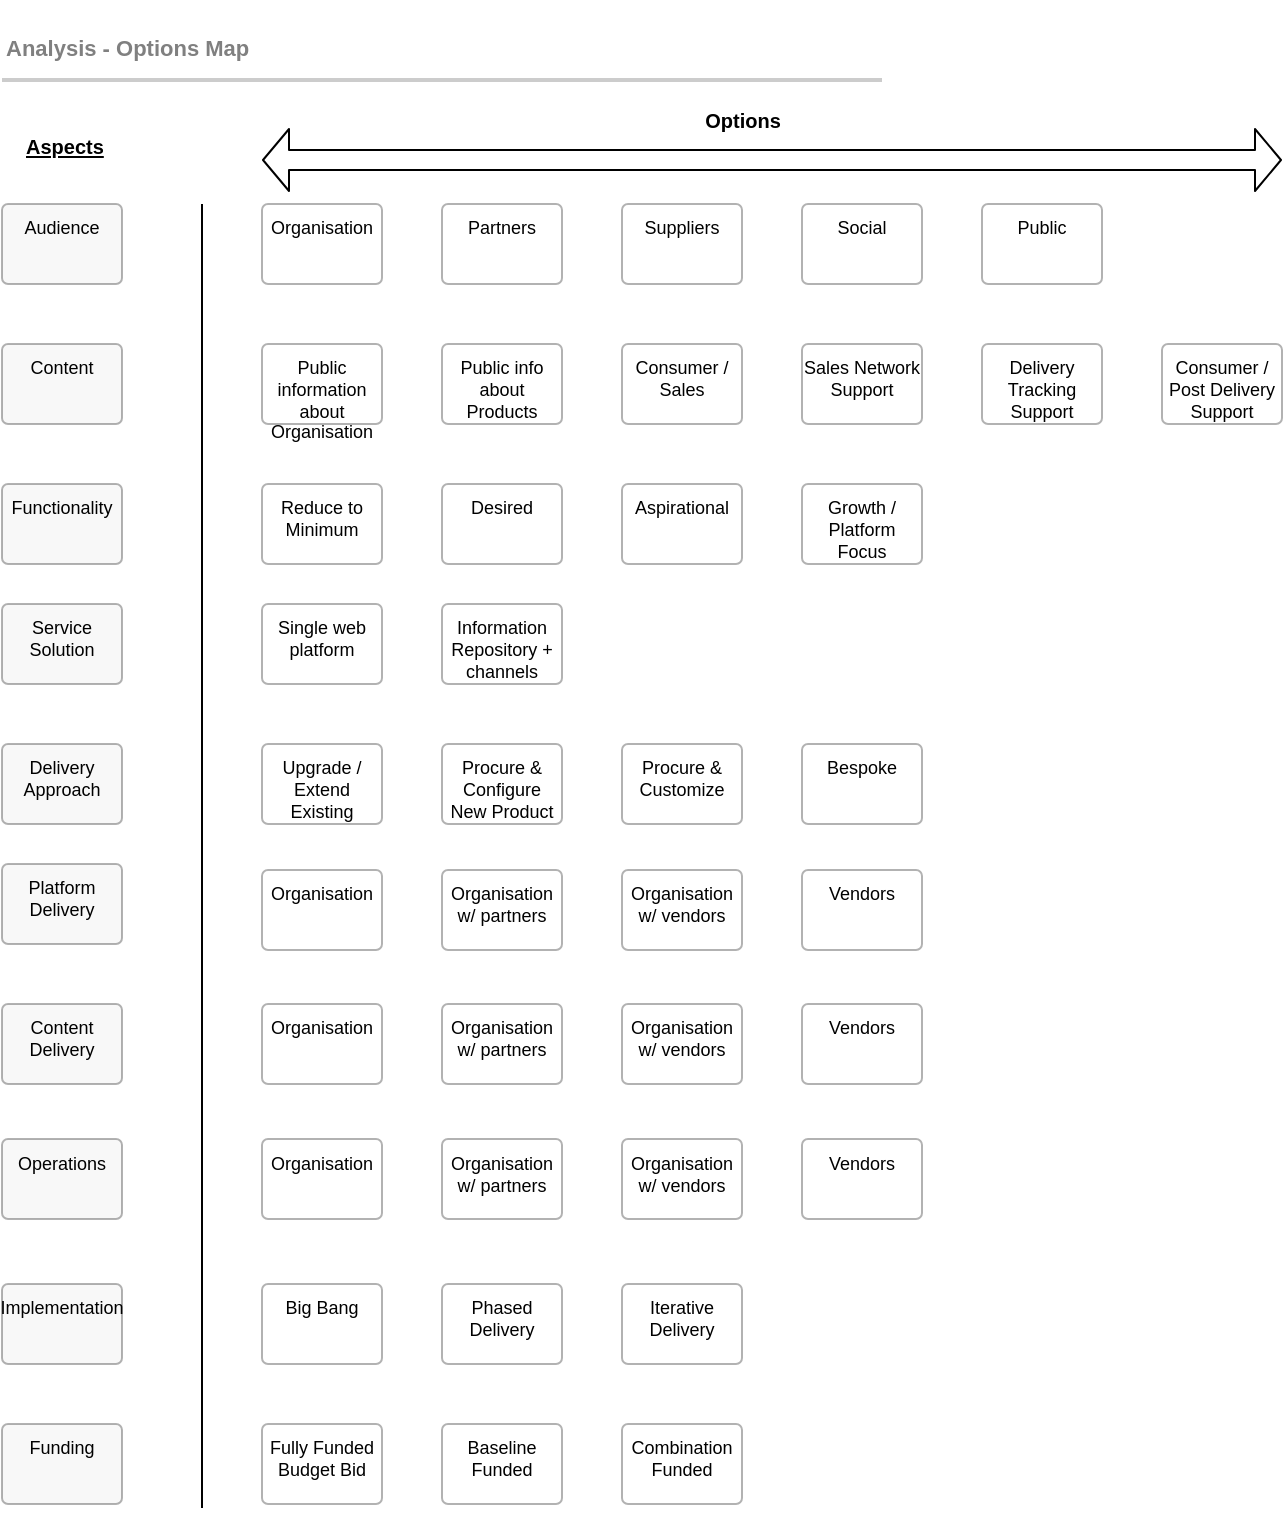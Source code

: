 <mxfile version="17.5.0" type="google"><diagram id="_RS980yR0WwHK0rw2FTp" name="Analysis/Options Map"><mxGraphModel grid="1" page="1" gridSize="10" guides="1" tooltips="1" connect="1" arrows="1" fold="1" pageScale="1" pageWidth="827" pageHeight="1169" math="0" shadow="0"><root><mxCell id="4MaEUd-Mf5fPVeiCxZ8Z-0"/><mxCell id="4MaEUd-Mf5fPVeiCxZ8Z-1" parent="4MaEUd-Mf5fPVeiCxZ8Z-0"/><mxCell id="4JaIZu7UCzWEp16h8TyP-0" value="Audience" style="rounded=1;whiteSpace=wrap;html=1;strokeWidth=1;fillColor=#E6E6E6;fontSize=9;align=center;opacity=30;horizontal=1;verticalAlign=top;arcSize=6;container=0;absoluteArcSize=1;recursiveResize=0;" vertex="1" parent="4MaEUd-Mf5fPVeiCxZ8Z-1"><mxGeometry x="40" y="142" width="60" height="40" as="geometry"/></mxCell><mxCell id="4JaIZu7UCzWEp16h8TyP-1" value="Service Solution" style="rounded=1;whiteSpace=wrap;html=1;strokeWidth=1;fillColor=#E6E6E6;fontSize=9;align=center;opacity=30;horizontal=1;verticalAlign=top;arcSize=6;container=0;absoluteArcSize=1;recursiveResize=0;" vertex="1" parent="4MaEUd-Mf5fPVeiCxZ8Z-1"><mxGeometry x="40" y="342" width="60" height="40" as="geometry"/></mxCell><mxCell id="4JaIZu7UCzWEp16h8TyP-2" value="Single web platform" style="rounded=1;whiteSpace=wrap;html=1;strokeWidth=1;fillColor=none;fontSize=9;align=center;opacity=30;horizontal=1;verticalAlign=top;arcSize=6;container=0;absoluteArcSize=1;recursiveResize=0;" vertex="1" parent="4MaEUd-Mf5fPVeiCxZ8Z-1"><mxGeometry x="170" y="342" width="60" height="40" as="geometry"/></mxCell><mxCell id="4JaIZu7UCzWEp16h8TyP-3" value="Platform Delivery" style="rounded=1;whiteSpace=wrap;html=1;strokeWidth=1;fillColor=#E6E6E6;fontSize=9;align=center;opacity=30;horizontal=1;verticalAlign=top;arcSize=6;container=0;absoluteArcSize=1;recursiveResize=0;" vertex="1" parent="4MaEUd-Mf5fPVeiCxZ8Z-1"><mxGeometry x="40" y="472" width="60" height="40" as="geometry"/></mxCell><mxCell id="4JaIZu7UCzWEp16h8TyP-4" value="Functionality" style="rounded=1;whiteSpace=wrap;html=1;strokeWidth=1;fillColor=#E6E6E6;fontSize=9;align=center;opacity=30;horizontal=1;verticalAlign=top;arcSize=6;container=0;absoluteArcSize=1;recursiveResize=0;" vertex="1" parent="4MaEUd-Mf5fPVeiCxZ8Z-1"><mxGeometry x="40" y="282" width="60" height="40" as="geometry"/></mxCell><mxCell id="4JaIZu7UCzWEp16h8TyP-5" value="Operations" style="rounded=1;whiteSpace=wrap;html=1;strokeWidth=1;fillColor=#E6E6E6;fontSize=9;align=center;opacity=30;horizontal=1;verticalAlign=top;arcSize=6;container=0;absoluteArcSize=1;recursiveResize=0;" vertex="1" parent="4MaEUd-Mf5fPVeiCxZ8Z-1"><mxGeometry x="40" y="609.5" width="60" height="40" as="geometry"/></mxCell><mxCell id="4JaIZu7UCzWEp16h8TyP-7" value="Implementation" style="rounded=1;whiteSpace=wrap;html=1;strokeWidth=1;fillColor=#E6E6E6;fontSize=9;align=center;opacity=30;horizontal=1;verticalAlign=top;arcSize=6;container=0;absoluteArcSize=1;recursiveResize=0;" vertex="1" parent="4MaEUd-Mf5fPVeiCxZ8Z-1"><mxGeometry x="40" y="682" width="60" height="40" as="geometry"/></mxCell><mxCell id="4JaIZu7UCzWEp16h8TyP-8" value="Content" style="rounded=1;whiteSpace=wrap;html=1;strokeWidth=1;fillColor=#E6E6E6;fontSize=9;align=center;opacity=30;horizontal=1;verticalAlign=top;arcSize=6;container=0;absoluteArcSize=1;recursiveResize=0;" vertex="1" parent="4MaEUd-Mf5fPVeiCxZ8Z-1"><mxGeometry x="40" y="212" width="60" height="40" as="geometry"/></mxCell><mxCell id="4JaIZu7UCzWEp16h8TyP-10" value="Funding" style="rounded=1;whiteSpace=wrap;html=1;strokeWidth=1;fillColor=#E6E6E6;fontSize=9;align=center;opacity=30;horizontal=1;verticalAlign=top;arcSize=6;container=0;absoluteArcSize=1;recursiveResize=0;" vertex="1" parent="4MaEUd-Mf5fPVeiCxZ8Z-1"><mxGeometry x="40" y="752" width="60" height="40" as="geometry"/></mxCell><mxCell id="4JaIZu7UCzWEp16h8TyP-11" value="Delivery Approach" style="rounded=1;whiteSpace=wrap;html=1;strokeWidth=1;fillColor=#E6E6E6;fontSize=9;align=center;opacity=30;horizontal=1;verticalAlign=top;arcSize=6;container=0;absoluteArcSize=1;recursiveResize=0;" vertex="1" parent="4MaEUd-Mf5fPVeiCxZ8Z-1"><mxGeometry x="40" y="412" width="60" height="40" as="geometry"/></mxCell><mxCell id="4JaIZu7UCzWEp16h8TyP-13" value="Information Repository + channels" style="rounded=1;whiteSpace=wrap;html=1;strokeWidth=1;fillColor=none;fontSize=9;align=center;opacity=30;horizontal=1;verticalAlign=top;arcSize=6;container=0;absoluteArcSize=1;recursiveResize=0;" vertex="1" parent="4MaEUd-Mf5fPVeiCxZ8Z-1"><mxGeometry x="260" y="342" width="60" height="40" as="geometry"/></mxCell><mxCell id="4JaIZu7UCzWEp16h8TyP-14" value="Organisation" style="rounded=1;whiteSpace=wrap;html=1;strokeWidth=1;fillColor=none;fontSize=9;align=center;opacity=30;horizontal=1;verticalAlign=top;arcSize=6;container=0;absoluteArcSize=1;recursiveResize=0;" vertex="1" parent="4MaEUd-Mf5fPVeiCxZ8Z-1"><mxGeometry x="170" y="475" width="60" height="40" as="geometry"/></mxCell><mxCell id="4JaIZu7UCzWEp16h8TyP-15" value="Organisation w/ partners" style="rounded=1;whiteSpace=wrap;html=1;strokeWidth=1;fillColor=none;fontSize=9;align=center;opacity=30;horizontal=1;verticalAlign=top;arcSize=6;container=0;absoluteArcSize=1;recursiveResize=0;" vertex="1" parent="4MaEUd-Mf5fPVeiCxZ8Z-1"><mxGeometry x="260" y="475" width="60" height="40" as="geometry"/></mxCell><mxCell id="4JaIZu7UCzWEp16h8TyP-16" value="Organisation w/ vendors" style="rounded=1;whiteSpace=wrap;html=1;strokeWidth=1;fillColor=none;fontSize=9;align=center;opacity=30;horizontal=1;verticalAlign=top;arcSize=6;container=0;absoluteArcSize=1;recursiveResize=0;" vertex="1" parent="4MaEUd-Mf5fPVeiCxZ8Z-1"><mxGeometry x="350" y="475" width="60" height="40" as="geometry"/></mxCell><mxCell id="4JaIZu7UCzWEp16h8TyP-17" value="Vendors" style="rounded=1;whiteSpace=wrap;html=1;strokeWidth=1;fillColor=none;fontSize=9;align=center;opacity=30;horizontal=1;verticalAlign=top;arcSize=6;container=0;absoluteArcSize=1;recursiveResize=0;" vertex="1" parent="4MaEUd-Mf5fPVeiCxZ8Z-1"><mxGeometry x="440" y="475" width="60" height="40" as="geometry"/></mxCell><mxCell id="4JaIZu7UCzWEp16h8TyP-18" value="Content Delivery" style="rounded=1;whiteSpace=wrap;html=1;strokeWidth=1;fillColor=#E6E6E6;fontSize=9;align=center;opacity=30;horizontal=1;verticalAlign=top;arcSize=6;container=0;absoluteArcSize=1;recursiveResize=0;" vertex="1" parent="4MaEUd-Mf5fPVeiCxZ8Z-1"><mxGeometry x="40" y="542" width="60" height="40" as="geometry"/></mxCell><mxCell id="4JaIZu7UCzWEp16h8TyP-20" value="Upgrade / Extend Existing" style="rounded=1;whiteSpace=wrap;html=1;strokeWidth=1;fillColor=none;fontSize=9;align=center;opacity=30;horizontal=1;verticalAlign=top;arcSize=6;container=0;absoluteArcSize=1;recursiveResize=0;" vertex="1" parent="4MaEUd-Mf5fPVeiCxZ8Z-1"><mxGeometry x="170" y="412" width="60" height="40" as="geometry"/></mxCell><mxCell id="4JaIZu7UCzWEp16h8TyP-21" value="Procure &amp;amp; Configure New Product" style="rounded=1;whiteSpace=wrap;html=1;strokeWidth=1;fillColor=none;fontSize=9;align=center;opacity=30;horizontal=1;verticalAlign=top;arcSize=6;container=0;absoluteArcSize=1;recursiveResize=0;" vertex="1" parent="4MaEUd-Mf5fPVeiCxZ8Z-1"><mxGeometry x="260" y="412" width="60" height="40" as="geometry"/></mxCell><mxCell id="4JaIZu7UCzWEp16h8TyP-22" value="Procure &amp;amp; Customize" style="rounded=1;whiteSpace=wrap;html=1;strokeWidth=1;fillColor=none;fontSize=9;align=center;opacity=30;horizontal=1;verticalAlign=top;arcSize=6;container=0;absoluteArcSize=1;recursiveResize=0;" vertex="1" parent="4MaEUd-Mf5fPVeiCxZ8Z-1"><mxGeometry x="350" y="412" width="60" height="40" as="geometry"/></mxCell><mxCell id="4JaIZu7UCzWEp16h8TyP-23" value="Bespoke" style="rounded=1;whiteSpace=wrap;html=1;strokeWidth=1;fillColor=none;fontSize=9;align=center;opacity=30;horizontal=1;verticalAlign=top;arcSize=6;container=0;absoluteArcSize=1;recursiveResize=0;" vertex="1" parent="4MaEUd-Mf5fPVeiCxZ8Z-1"><mxGeometry x="440" y="412" width="60" height="40" as="geometry"/></mxCell><mxCell id="4JaIZu7UCzWEp16h8TyP-24" value="Organisation" style="rounded=1;whiteSpace=wrap;html=1;strokeWidth=1;fillColor=none;fontSize=9;align=center;opacity=30;horizontal=1;verticalAlign=top;arcSize=6;container=0;absoluteArcSize=1;recursiveResize=0;" vertex="1" parent="4MaEUd-Mf5fPVeiCxZ8Z-1"><mxGeometry x="170" y="542" width="60" height="40" as="geometry"/></mxCell><mxCell id="4JaIZu7UCzWEp16h8TyP-25" value="Organisation w/ partners" style="rounded=1;whiteSpace=wrap;html=1;strokeWidth=1;fillColor=none;fontSize=9;align=center;opacity=30;horizontal=1;verticalAlign=top;arcSize=6;container=0;absoluteArcSize=1;recursiveResize=0;" vertex="1" parent="4MaEUd-Mf5fPVeiCxZ8Z-1"><mxGeometry x="260" y="542" width="60" height="40" as="geometry"/></mxCell><mxCell id="4JaIZu7UCzWEp16h8TyP-26" value="Organisation w/ vendors" style="rounded=1;whiteSpace=wrap;html=1;strokeWidth=1;fillColor=none;fontSize=9;align=center;opacity=30;horizontal=1;verticalAlign=top;arcSize=6;container=0;absoluteArcSize=1;recursiveResize=0;" vertex="1" parent="4MaEUd-Mf5fPVeiCxZ8Z-1"><mxGeometry x="350" y="542" width="60" height="40" as="geometry"/></mxCell><mxCell id="4JaIZu7UCzWEp16h8TyP-27" value="Vendors" style="rounded=1;whiteSpace=wrap;html=1;strokeWidth=1;fillColor=none;fontSize=9;align=center;opacity=30;horizontal=1;verticalAlign=top;arcSize=6;container=0;absoluteArcSize=1;recursiveResize=0;" vertex="1" parent="4MaEUd-Mf5fPVeiCxZ8Z-1"><mxGeometry x="440" y="542" width="60" height="40" as="geometry"/></mxCell><mxCell id="4JaIZu7UCzWEp16h8TyP-28" value="Big Bang" style="rounded=1;whiteSpace=wrap;html=1;strokeWidth=1;fillColor=none;fontSize=9;align=center;opacity=30;horizontal=1;verticalAlign=top;arcSize=6;container=0;absoluteArcSize=1;recursiveResize=0;" vertex="1" parent="4MaEUd-Mf5fPVeiCxZ8Z-1"><mxGeometry x="170" y="682" width="60" height="40" as="geometry"/></mxCell><mxCell id="4JaIZu7UCzWEp16h8TyP-29" value="Phased Delivery" style="rounded=1;whiteSpace=wrap;html=1;strokeWidth=1;fillColor=none;fontSize=9;align=center;opacity=30;horizontal=1;verticalAlign=top;arcSize=6;container=0;absoluteArcSize=1;recursiveResize=0;" vertex="1" parent="4MaEUd-Mf5fPVeiCxZ8Z-1"><mxGeometry x="260" y="682" width="60" height="40" as="geometry"/></mxCell><mxCell id="4JaIZu7UCzWEp16h8TyP-30" value="Iterative Delivery" style="rounded=1;whiteSpace=wrap;html=1;strokeWidth=1;fillColor=none;fontSize=9;align=center;opacity=30;horizontal=1;verticalAlign=top;arcSize=6;container=0;absoluteArcSize=1;recursiveResize=0;" vertex="1" parent="4MaEUd-Mf5fPVeiCxZ8Z-1"><mxGeometry x="350" y="682" width="60" height="40" as="geometry"/></mxCell><mxCell id="4JaIZu7UCzWEp16h8TyP-31" value="Fully Funded Budget Bid" style="rounded=1;whiteSpace=wrap;html=1;strokeWidth=1;fillColor=none;fontSize=9;align=center;opacity=30;horizontal=1;verticalAlign=top;arcSize=6;container=0;absoluteArcSize=1;recursiveResize=0;" vertex="1" parent="4MaEUd-Mf5fPVeiCxZ8Z-1"><mxGeometry x="170" y="752" width="60" height="40" as="geometry"/></mxCell><mxCell id="4JaIZu7UCzWEp16h8TyP-32" value="Baseline Funded" style="rounded=1;whiteSpace=wrap;html=1;strokeWidth=1;fillColor=none;fontSize=9;align=center;opacity=30;horizontal=1;verticalAlign=top;arcSize=6;container=0;absoluteArcSize=1;recursiveResize=0;" vertex="1" parent="4MaEUd-Mf5fPVeiCxZ8Z-1"><mxGeometry x="260" y="752" width="60" height="40" as="geometry"/></mxCell><mxCell id="4JaIZu7UCzWEp16h8TyP-33" value="Combination Funded" style="rounded=1;whiteSpace=wrap;html=1;strokeWidth=1;fillColor=none;fontSize=9;align=center;opacity=30;horizontal=1;verticalAlign=top;arcSize=6;container=0;absoluteArcSize=1;recursiveResize=0;" vertex="1" parent="4MaEUd-Mf5fPVeiCxZ8Z-1"><mxGeometry x="350" y="752" width="60" height="40" as="geometry"/></mxCell><mxCell id="4JaIZu7UCzWEp16h8TyP-34" value="Organisation" style="rounded=1;whiteSpace=wrap;html=1;strokeWidth=1;fillColor=none;fontSize=9;align=center;opacity=30;horizontal=1;verticalAlign=top;arcSize=6;container=0;absoluteArcSize=1;recursiveResize=0;" vertex="1" parent="4MaEUd-Mf5fPVeiCxZ8Z-1"><mxGeometry x="170" y="609.5" width="60" height="40" as="geometry"/></mxCell><mxCell id="4JaIZu7UCzWEp16h8TyP-35" value="Organisation w/ partners" style="rounded=1;whiteSpace=wrap;html=1;strokeWidth=1;fillColor=none;fontSize=9;align=center;opacity=30;horizontal=1;verticalAlign=top;arcSize=6;container=0;absoluteArcSize=1;recursiveResize=0;" vertex="1" parent="4MaEUd-Mf5fPVeiCxZ8Z-1"><mxGeometry x="260" y="609.5" width="60" height="40" as="geometry"/></mxCell><mxCell id="4JaIZu7UCzWEp16h8TyP-36" value="Organisation w/ vendors" style="rounded=1;whiteSpace=wrap;html=1;strokeWidth=1;fillColor=none;fontSize=9;align=center;opacity=30;horizontal=1;verticalAlign=top;arcSize=6;container=0;absoluteArcSize=1;recursiveResize=0;" vertex="1" parent="4MaEUd-Mf5fPVeiCxZ8Z-1"><mxGeometry x="350" y="609.5" width="60" height="40" as="geometry"/></mxCell><mxCell id="4JaIZu7UCzWEp16h8TyP-37" value="Vendors" style="rounded=1;whiteSpace=wrap;html=1;strokeWidth=1;fillColor=none;fontSize=9;align=center;opacity=30;horizontal=1;verticalAlign=top;arcSize=6;container=0;absoluteArcSize=1;recursiveResize=0;" vertex="1" parent="4MaEUd-Mf5fPVeiCxZ8Z-1"><mxGeometry x="440" y="609.5" width="60" height="40" as="geometry"/></mxCell><mxCell id="4JaIZu7UCzWEp16h8TyP-38" value="Reduce to Minimum" style="rounded=1;whiteSpace=wrap;html=1;strokeWidth=1;fillColor=none;fontSize=9;align=center;opacity=30;horizontal=1;verticalAlign=top;arcSize=6;container=0;absoluteArcSize=1;recursiveResize=0;" vertex="1" parent="4MaEUd-Mf5fPVeiCxZ8Z-1"><mxGeometry x="170" y="282" width="60" height="40" as="geometry"/></mxCell><mxCell id="4JaIZu7UCzWEp16h8TyP-39" value="Desired" style="rounded=1;whiteSpace=wrap;html=1;strokeWidth=1;fillColor=none;fontSize=9;align=center;opacity=30;horizontal=1;verticalAlign=top;arcSize=6;container=0;absoluteArcSize=1;recursiveResize=0;" vertex="1" parent="4MaEUd-Mf5fPVeiCxZ8Z-1"><mxGeometry x="260" y="282" width="60" height="40" as="geometry"/></mxCell><mxCell id="4JaIZu7UCzWEp16h8TyP-40" value="Aspirational" style="rounded=1;whiteSpace=wrap;html=1;strokeWidth=1;fillColor=none;fontSize=9;align=center;opacity=30;horizontal=1;verticalAlign=top;arcSize=6;container=0;absoluteArcSize=1;recursiveResize=0;" vertex="1" parent="4MaEUd-Mf5fPVeiCxZ8Z-1"><mxGeometry x="350" y="282" width="60" height="40" as="geometry"/></mxCell><mxCell id="4JaIZu7UCzWEp16h8TyP-41" value="Growth / Platform Focus" style="rounded=1;whiteSpace=wrap;html=1;strokeWidth=1;fillColor=none;fontSize=9;align=center;opacity=30;horizontal=1;verticalAlign=top;arcSize=6;container=0;absoluteArcSize=1;recursiveResize=0;" vertex="1" parent="4MaEUd-Mf5fPVeiCxZ8Z-1"><mxGeometry x="440" y="282" width="60" height="40" as="geometry"/></mxCell><mxCell id="4JaIZu7UCzWEp16h8TyP-42" value="Organisation" style="rounded=1;whiteSpace=wrap;html=1;strokeWidth=1;fillColor=none;fontSize=9;align=center;opacity=30;horizontal=1;verticalAlign=top;arcSize=6;container=0;absoluteArcSize=1;recursiveResize=0;" vertex="1" parent="4MaEUd-Mf5fPVeiCxZ8Z-1"><mxGeometry x="170" y="142" width="60" height="40" as="geometry"/></mxCell><mxCell id="4JaIZu7UCzWEp16h8TyP-43" value="Partners" style="rounded=1;whiteSpace=wrap;html=1;strokeWidth=1;fillColor=none;fontSize=9;align=center;opacity=30;horizontal=1;verticalAlign=top;arcSize=6;container=0;absoluteArcSize=1;recursiveResize=0;" vertex="1" parent="4MaEUd-Mf5fPVeiCxZ8Z-1"><mxGeometry x="260" y="142" width="60" height="40" as="geometry"/></mxCell><mxCell id="4JaIZu7UCzWEp16h8TyP-44" value="Suppliers" style="rounded=1;whiteSpace=wrap;html=1;strokeWidth=1;fillColor=none;fontSize=9;align=center;opacity=30;horizontal=1;verticalAlign=top;arcSize=6;container=0;absoluteArcSize=1;recursiveResize=0;" vertex="1" parent="4MaEUd-Mf5fPVeiCxZ8Z-1"><mxGeometry x="350" y="142" width="60" height="40" as="geometry"/></mxCell><mxCell id="4JaIZu7UCzWEp16h8TyP-45" value="Social" style="rounded=1;whiteSpace=wrap;html=1;strokeWidth=1;fillColor=none;fontSize=9;align=center;opacity=30;horizontal=1;verticalAlign=top;arcSize=6;container=0;absoluteArcSize=1;recursiveResize=0;" vertex="1" parent="4MaEUd-Mf5fPVeiCxZ8Z-1"><mxGeometry x="440" y="142" width="60" height="40" as="geometry"/></mxCell><mxCell id="4JaIZu7UCzWEp16h8TyP-46" value="Public" style="rounded=1;whiteSpace=wrap;html=1;strokeWidth=1;fillColor=none;fontSize=9;align=center;opacity=30;horizontal=1;verticalAlign=top;arcSize=6;container=0;absoluteArcSize=1;recursiveResize=0;" vertex="1" parent="4MaEUd-Mf5fPVeiCxZ8Z-1"><mxGeometry x="530" y="142" width="60" height="40" as="geometry"/></mxCell><mxCell id="4JaIZu7UCzWEp16h8TyP-47" value="Public info about Products" style="rounded=1;whiteSpace=wrap;html=1;strokeWidth=1;fillColor=none;fontSize=9;align=center;opacity=30;horizontal=1;verticalAlign=top;arcSize=6;container=0;absoluteArcSize=1;recursiveResize=0;" vertex="1" parent="4MaEUd-Mf5fPVeiCxZ8Z-1"><mxGeometry x="260" y="212" width="60" height="40" as="geometry"/></mxCell><mxCell id="4JaIZu7UCzWEp16h8TyP-48" value="Consumer / Sales" style="rounded=1;whiteSpace=wrap;html=1;strokeWidth=1;fillColor=none;fontSize=9;align=center;opacity=30;horizontal=1;verticalAlign=top;arcSize=6;container=0;absoluteArcSize=1;recursiveResize=0;" vertex="1" parent="4MaEUd-Mf5fPVeiCxZ8Z-1"><mxGeometry x="350" y="212" width="60" height="40" as="geometry"/></mxCell><mxCell id="4JaIZu7UCzWEp16h8TyP-49" value="Sales&amp;nbsp;Network Support" style="rounded=1;whiteSpace=wrap;html=1;strokeWidth=1;fillColor=none;fontSize=9;align=center;opacity=30;horizontal=1;verticalAlign=top;arcSize=6;container=0;absoluteArcSize=1;recursiveResize=0;" vertex="1" parent="4MaEUd-Mf5fPVeiCxZ8Z-1"><mxGeometry x="440" y="212" width="60" height="40" as="geometry"/></mxCell><mxCell id="4JaIZu7UCzWEp16h8TyP-50" value="Consumer / Post Delivery Support" style="rounded=1;whiteSpace=wrap;html=1;strokeWidth=1;fillColor=none;fontSize=9;align=center;opacity=30;horizontal=1;verticalAlign=top;arcSize=6;container=0;absoluteArcSize=1;recursiveResize=0;" vertex="1" parent="4MaEUd-Mf5fPVeiCxZ8Z-1"><mxGeometry x="620" y="212" width="60" height="40" as="geometry"/></mxCell><mxCell id="4JaIZu7UCzWEp16h8TyP-51" value="Delivery Tracking Support" style="rounded=1;whiteSpace=wrap;html=1;strokeWidth=1;fillColor=none;fontSize=9;align=center;opacity=30;horizontal=1;verticalAlign=top;arcSize=6;container=0;absoluteArcSize=1;recursiveResize=0;" vertex="1" parent="4MaEUd-Mf5fPVeiCxZ8Z-1"><mxGeometry x="530" y="212" width="60" height="40" as="geometry"/></mxCell><mxCell id="4JaIZu7UCzWEp16h8TyP-52" value="Public information about Organisation" style="rounded=1;whiteSpace=wrap;html=1;strokeWidth=1;fillColor=none;fontSize=9;align=center;opacity=30;horizontal=1;verticalAlign=top;arcSize=6;container=0;absoluteArcSize=1;recursiveResize=0;" vertex="1" parent="4MaEUd-Mf5fPVeiCxZ8Z-1"><mxGeometry x="170" y="212" width="60" height="40" as="geometry"/></mxCell><mxCell id="4JaIZu7UCzWEp16h8TyP-53" value="" style="endArrow=classic;startArrow=classic;html=1;strokeColor=#000000;fontSize=10;strokeWidth=1;shape=flexArrow;endSize=4;startSize=4;" edge="1" parent="4MaEUd-Mf5fPVeiCxZ8Z-1"><mxGeometry width="50" height="50" relative="1" as="geometry"><mxPoint x="170" y="120" as="sourcePoint"/><mxPoint x="680" y="120" as="targetPoint"/></mxGeometry></mxCell><mxCell id="4JaIZu7UCzWEp16h8TyP-54" value="&amp;nbsp;Options&amp;nbsp;" style="text;html=1;resizable=0;points=[];align=center;verticalAlign=middle;labelBackgroundColor=#ffffff;fontSize=10;fontStyle=1" vertex="1" connectable="0" parent="4JaIZu7UCzWEp16h8TyP-53"><mxGeometry x="0.118" y="1" relative="1" as="geometry"><mxPoint x="-45" y="-19" as="offset"/></mxGeometry></mxCell><mxCell id="4JaIZu7UCzWEp16h8TyP-64" value="&lt;b&gt;&lt;u&gt;Aspects&lt;/u&gt;&lt;/b&gt;" style="text;html=1;resizable=0;points=[];autosize=1;align=left;verticalAlign=top;spacingTop=-4;fontSize=10;" vertex="1" parent="4MaEUd-Mf5fPVeiCxZ8Z-1"><mxGeometry x="50" y="105" width="50" height="10" as="geometry"/></mxCell><mxCell id="4JaIZu7UCzWEp16h8TyP-65" value="" style="endArrow=none;html=1;strokeColor=#000000;strokeWidth=1;fontSize=10;" edge="1" parent="4MaEUd-Mf5fPVeiCxZ8Z-1"><mxGeometry width="50" height="50" relative="1" as="geometry"><mxPoint x="140" y="794" as="sourcePoint"/><mxPoint x="140" y="142" as="targetPoint"/></mxGeometry></mxCell><mxCell id="q5ia8OZ3fUf__djqoSiZ-0" value="Title" style="" parent="4MaEUd-Mf5fPVeiCxZ8Z-0"/><mxCell id="q5ia8OZ3fUf__djqoSiZ-1" value="" style="group;fontSize=10;" vertex="1" connectable="0" parent="q5ia8OZ3fUf__djqoSiZ-0"><mxGeometry x="40" y="40" width="440" height="45" as="geometry"/></mxCell><mxCell id="q5ia8OZ3fUf__djqoSiZ-2" value="&lt;font style=&quot;font-size: 11px&quot;&gt;Analysis - Options Map&lt;/font&gt;" style="text;strokeColor=none;fillColor=none;html=1;fontSize=24;fontStyle=1;verticalAlign=middle;align=left;shadow=0;glass=0;comic=0;opacity=30;fontColor=#808080;" vertex="1" parent="q5ia8OZ3fUf__djqoSiZ-1"><mxGeometry width="440" height="40" as="geometry"/></mxCell><mxCell id="q5ia8OZ3fUf__djqoSiZ-3" value="" style="line;strokeWidth=2;html=1;shadow=0;glass=0;comic=0;fillColor=none;fontSize=10;fontColor=#CCCCCC;labelBackgroundColor=none;strokeColor=#CCCCCC;" vertex="1" parent="q5ia8OZ3fUf__djqoSiZ-1"><mxGeometry y="35" width="440" height="10" as="geometry"/></mxCell></root></mxGraphModel></diagram></mxfile>